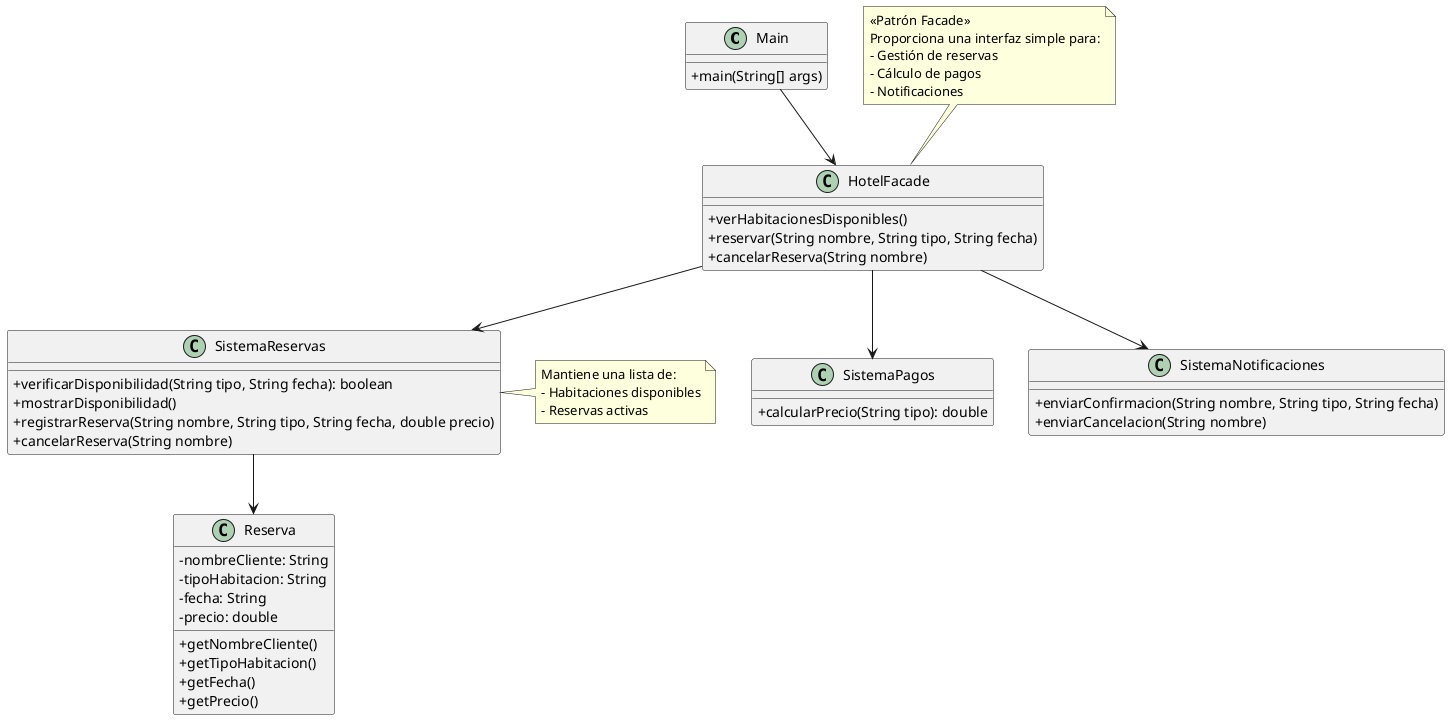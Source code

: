 @startuml
skinparam classAttributeIconSize 0

' ==== Clase Principal ====
class Main {
  + main(String[] args)
}

' ==== Fachada ====
class HotelFacade {
  + verHabitacionesDisponibles()
  + reservar(String nombre, String tipo, String fecha)
  + cancelarReserva(String nombre)
}

' ==== Subsistemas ====
class SistemaReservas {
  + verificarDisponibilidad(String tipo, String fecha): boolean
  + mostrarDisponibilidad()
  + registrarReserva(String nombre, String tipo, String fecha, double precio)
  + cancelarReserva(String nombre)
}

class SistemaPagos {
  + calcularPrecio(String tipo): double
}

class SistemaNotificaciones {
  + enviarConfirmacion(String nombre, String tipo, String fecha)
  + enviarCancelacion(String nombre)
}

' ==== Modelo ====
class Reserva {
  - nombreCliente: String
  - tipoHabitacion: String
  - fecha: String
  - precio: double
  + getNombreCliente()
  + getTipoHabitacion()
  + getFecha()
  + getPrecio()
}

' ==== Relaciones ====
Main --> HotelFacade

HotelFacade --> SistemaReservas
HotelFacade --> SistemaPagos
HotelFacade --> SistemaNotificaciones

SistemaReservas --> Reserva

' ==== Notas ====
note top of HotelFacade
  <<Patrón Facade>>
  Proporciona una interfaz simple para:
  - Gestión de reservas
  - Cálculo de pagos
  - Notificaciones
end note

note right of SistemaReservas
  Mantiene una lista de:
  - Habitaciones disponibles
  - Reservas activas
end note

@enduml